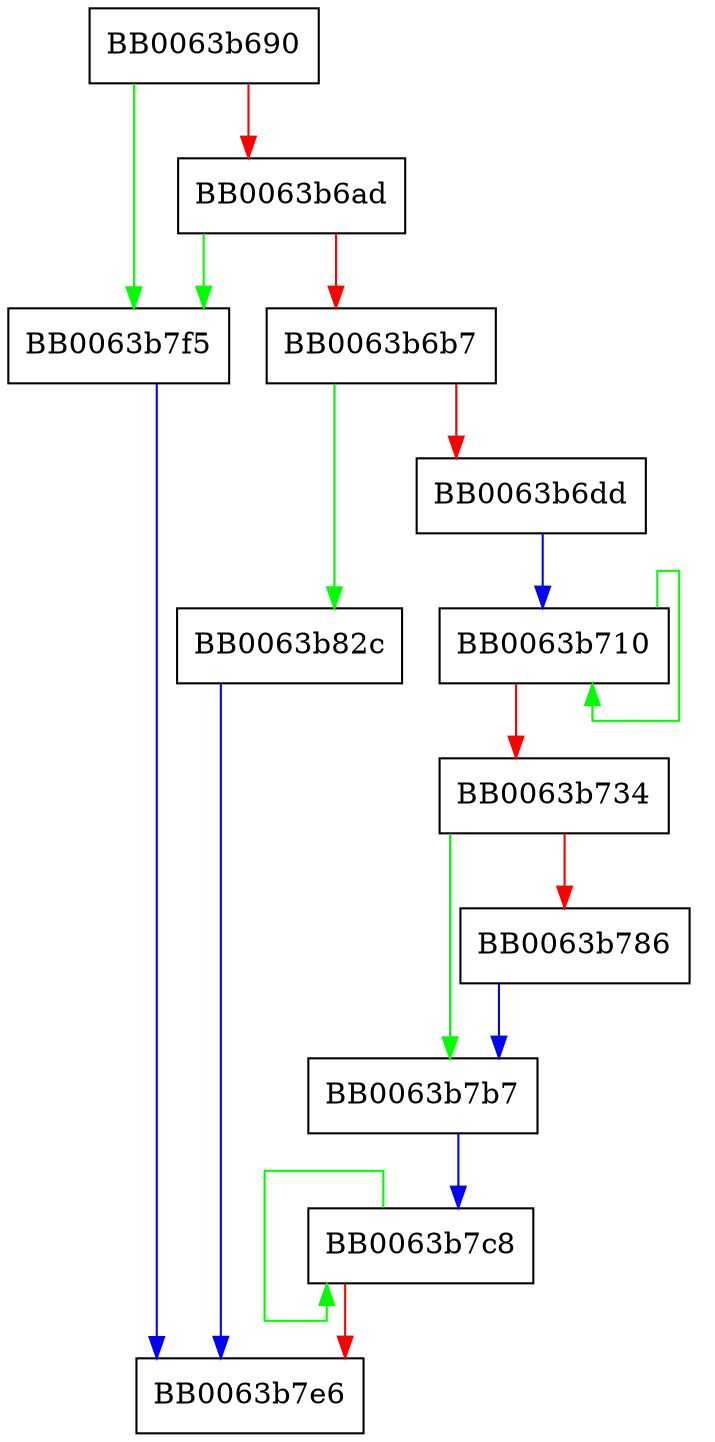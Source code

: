 digraph ossl_rsa_padding_check_PKCS1_type_2_TLS {
  node [shape="box"];
  graph [splines=ortho];
  BB0063b690 -> BB0063b7f5 [color="green"];
  BB0063b690 -> BB0063b6ad [color="red"];
  BB0063b6ad -> BB0063b7f5 [color="green"];
  BB0063b6ad -> BB0063b6b7 [color="red"];
  BB0063b6b7 -> BB0063b82c [color="green"];
  BB0063b6b7 -> BB0063b6dd [color="red"];
  BB0063b6dd -> BB0063b710 [color="blue"];
  BB0063b710 -> BB0063b710 [color="green"];
  BB0063b710 -> BB0063b734 [color="red"];
  BB0063b734 -> BB0063b7b7 [color="green"];
  BB0063b734 -> BB0063b786 [color="red"];
  BB0063b786 -> BB0063b7b7 [color="blue"];
  BB0063b7b7 -> BB0063b7c8 [color="blue"];
  BB0063b7c8 -> BB0063b7c8 [color="green"];
  BB0063b7c8 -> BB0063b7e6 [color="red"];
  BB0063b7f5 -> BB0063b7e6 [color="blue"];
  BB0063b82c -> BB0063b7e6 [color="blue"];
}